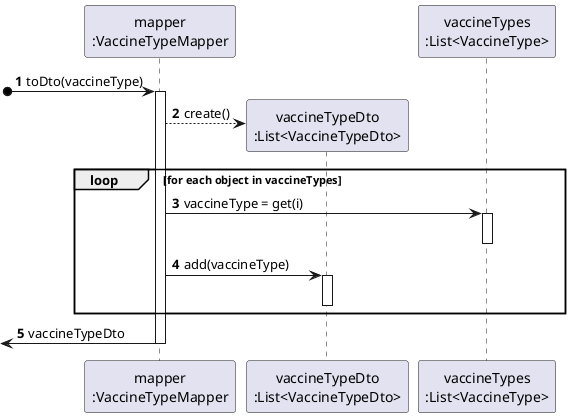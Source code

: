 @startuml SD_VaccineType_toDto_List
autonumber
'hide footbox

participant "mapper\n:VaccineTypeMapper" as MAPPER
participant "vaccineTypeDto\n:List<VaccineTypeDto>" as VACLISTDTO
participant "vaccineTypes\n:List<VaccineType>" as VACTYPELIST

[o-> MAPPER : toDto(vaccineType)
activate MAPPER

MAPPER --> VACLISTDTO** : create()

loop for each object in vaccineTypes
MAPPER -> VACTYPELIST : vaccineType = get(i)
activate VACTYPELIST
deactivate VACTYPELIST

MAPPER -> VACLISTDTO : add(vaccineType)
activate VACLISTDTO
deactivate VACLISTDTO
end

[<- MAPPER : vaccineTypeDto
deactivate MAPPER
@enduml